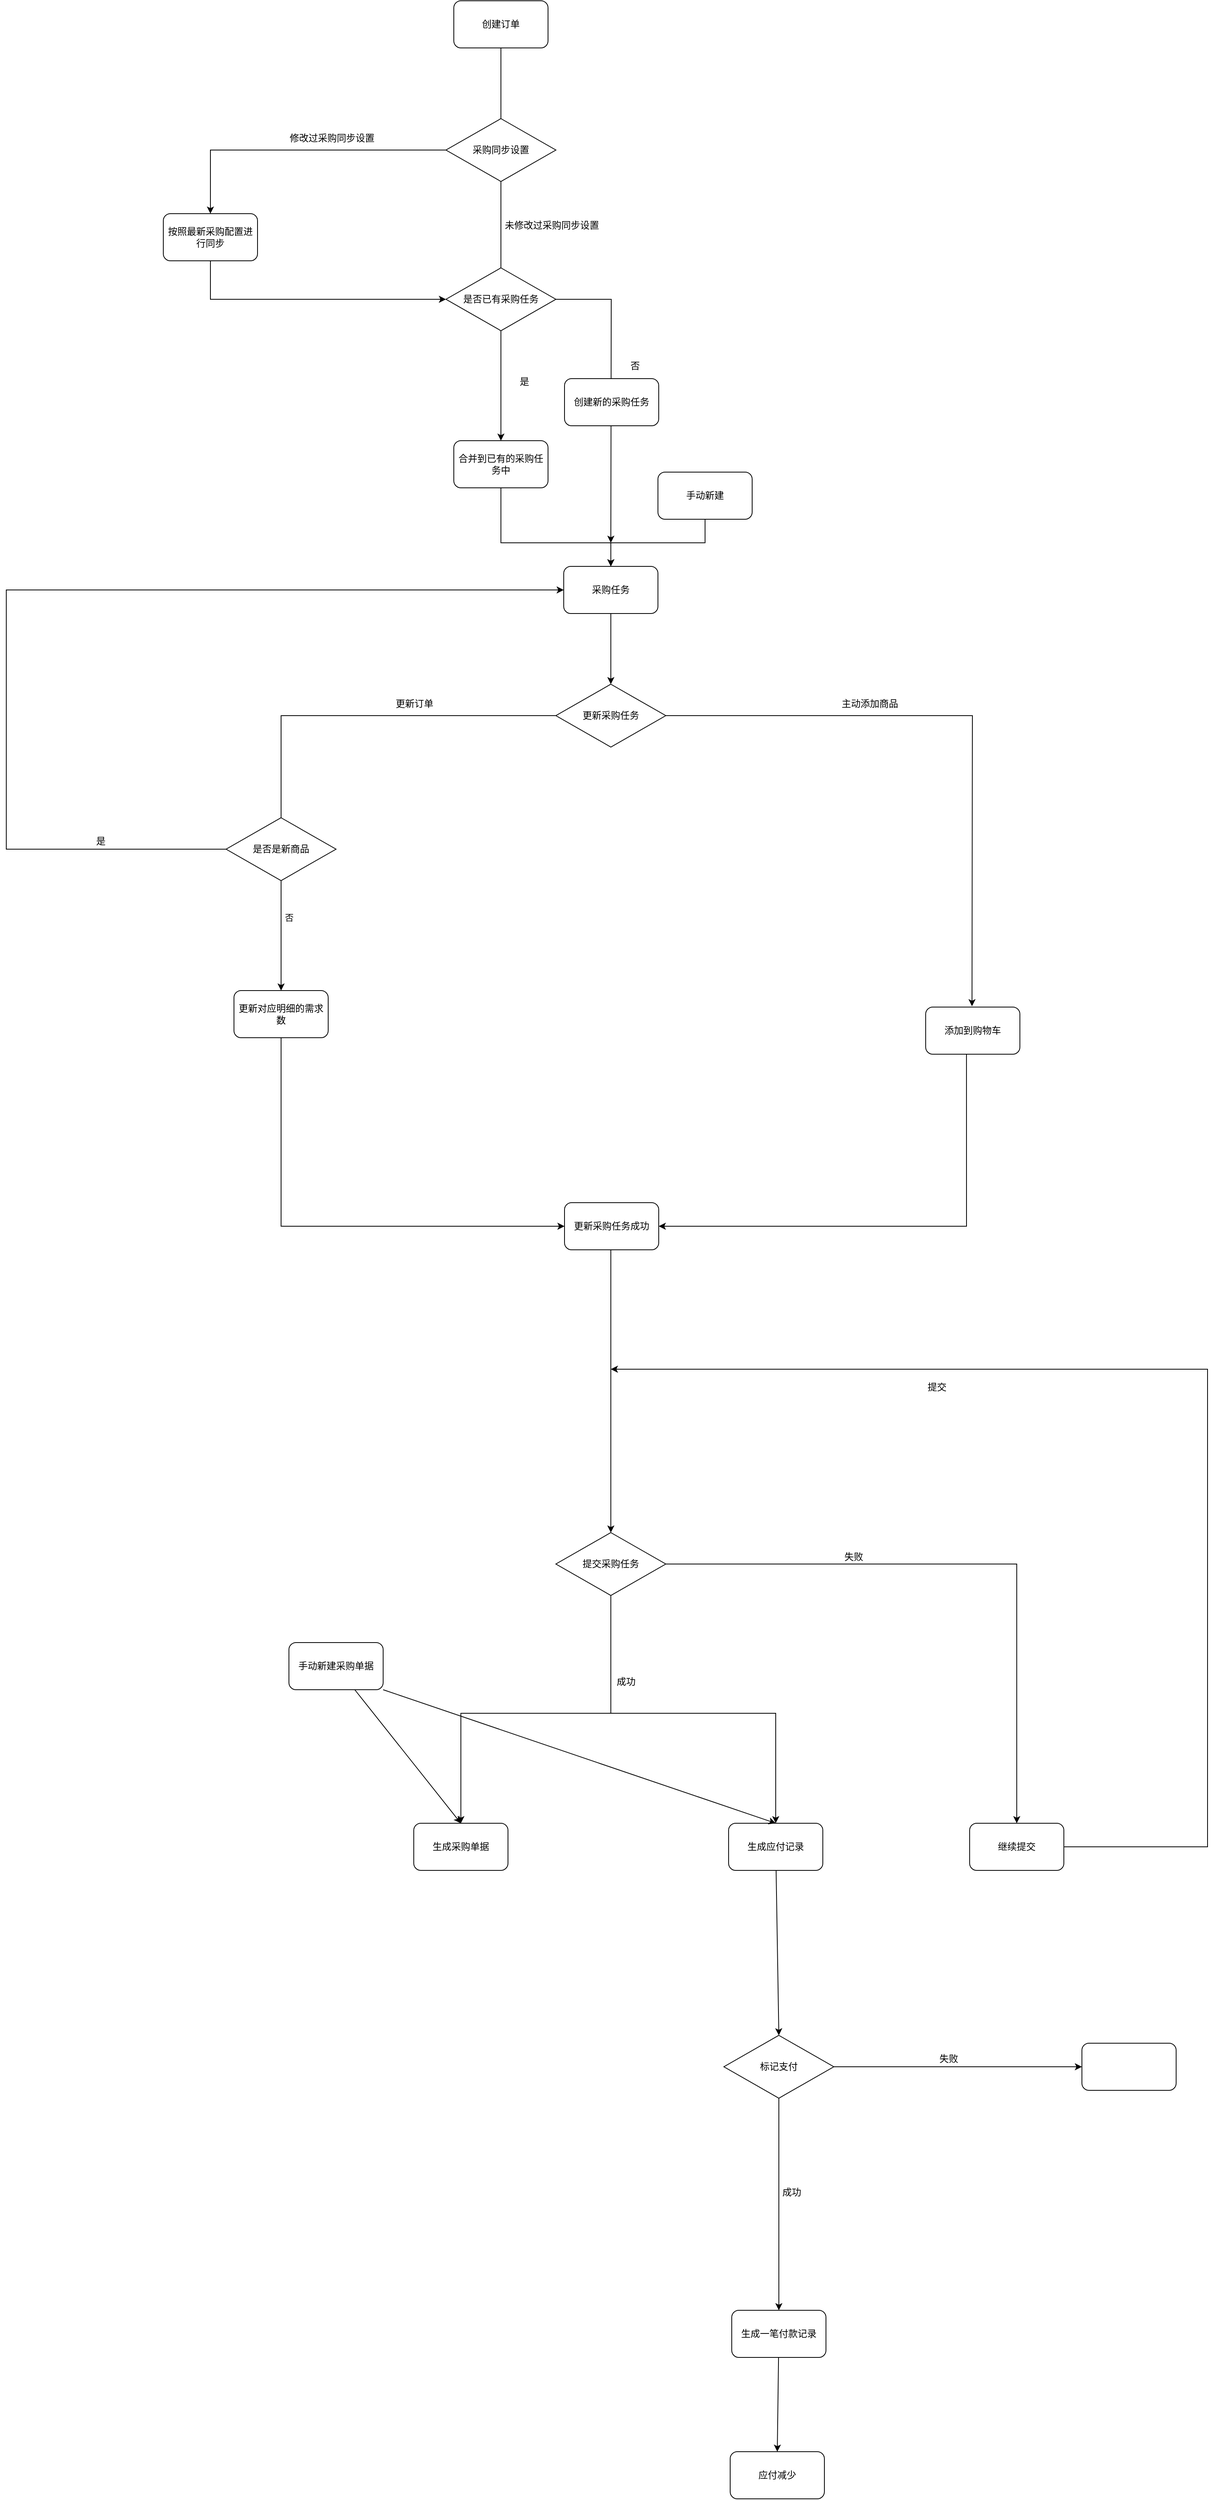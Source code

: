 <mxfile version="20.3.0" type="github">
  <diagram id="ye2RUaFVlnxV50ZEqhlz" name="第 1 页">
    <mxGraphModel dx="2249" dy="1941" grid="1" gridSize="10" guides="1" tooltips="1" connect="1" arrows="1" fold="1" page="1" pageScale="1" pageWidth="827" pageHeight="1169" math="0" shadow="0">
      <root>
        <mxCell id="0" />
        <mxCell id="1" parent="0" />
        <mxCell id="lqc4Ca-nyEtZ-Kyz2MPw-1" value="创建订单" style="rounded=1;whiteSpace=wrap;html=1;" parent="1" vertex="1">
          <mxGeometry x="170" y="-480" width="120" height="60" as="geometry" />
        </mxCell>
        <mxCell id="lqc4Ca-nyEtZ-Kyz2MPw-5" style="edgeStyle=orthogonalEdgeStyle;rounded=0;orthogonalLoop=1;jettySize=auto;html=1;entryX=0.5;entryY=0;entryDx=0;entryDy=0;" parent="1" source="lqc4Ca-nyEtZ-Kyz2MPw-2" target="lqc4Ca-nyEtZ-Kyz2MPw-3" edge="1">
          <mxGeometry relative="1" as="geometry" />
        </mxCell>
        <mxCell id="lqc4Ca-nyEtZ-Kyz2MPw-2" value="手动新建" style="rounded=1;whiteSpace=wrap;html=1;" parent="1" vertex="1">
          <mxGeometry x="430" y="120" width="120" height="60" as="geometry" />
        </mxCell>
        <mxCell id="8KBfvsnZZaP_vf3h1O1c-1" style="edgeStyle=orthogonalEdgeStyle;rounded=0;orthogonalLoop=1;jettySize=auto;html=1;exitX=0.5;exitY=1;exitDx=0;exitDy=0;entryX=0.5;entryY=0;entryDx=0;entryDy=0;" parent="1" source="lqc4Ca-nyEtZ-Kyz2MPw-3" edge="1">
          <mxGeometry relative="1" as="geometry">
            <mxPoint x="370" y="390" as="targetPoint" />
          </mxGeometry>
        </mxCell>
        <mxCell id="lqc4Ca-nyEtZ-Kyz2MPw-3" value="采购任务" style="rounded=1;whiteSpace=wrap;html=1;" parent="1" vertex="1">
          <mxGeometry x="310" y="240" width="120" height="60" as="geometry" />
        </mxCell>
        <mxCell id="8KBfvsnZZaP_vf3h1O1c-4" style="edgeStyle=orthogonalEdgeStyle;rounded=0;orthogonalLoop=1;jettySize=auto;html=1;startArrow=none;" parent="1" source="8KBfvsnZZaP_vf3h1O1c-8" edge="1">
          <mxGeometry relative="1" as="geometry">
            <mxPoint x="-50" y="780" as="targetPoint" />
          </mxGeometry>
        </mxCell>
        <mxCell id="8KBfvsnZZaP_vf3h1O1c-12" value="否" style="edgeLabel;html=1;align=center;verticalAlign=middle;resizable=0;points=[];" parent="8KBfvsnZZaP_vf3h1O1c-4" vertex="1" connectable="0">
          <mxGeometry x="-0.329" y="5" relative="1" as="geometry">
            <mxPoint x="5" as="offset" />
          </mxGeometry>
        </mxCell>
        <mxCell id="8KBfvsnZZaP_vf3h1O1c-5" style="edgeStyle=orthogonalEdgeStyle;rounded=0;orthogonalLoop=1;jettySize=auto;html=1;" parent="1" source="8KBfvsnZZaP_vf3h1O1c-3" edge="1">
          <mxGeometry relative="1" as="geometry">
            <mxPoint x="830" y="800" as="targetPoint" />
          </mxGeometry>
        </mxCell>
        <mxCell id="8KBfvsnZZaP_vf3h1O1c-3" value="更新采购任务" style="rhombus;whiteSpace=wrap;html=1;" parent="1" vertex="1">
          <mxGeometry x="300" y="390" width="140" height="80" as="geometry" />
        </mxCell>
        <mxCell id="8KBfvsnZZaP_vf3h1O1c-6" value="更新订单" style="text;html=1;strokeColor=none;fillColor=none;align=center;verticalAlign=middle;whiteSpace=wrap;rounded=0;" parent="1" vertex="1">
          <mxGeometry x="90" y="400" width="60" height="30" as="geometry" />
        </mxCell>
        <mxCell id="8KBfvsnZZaP_vf3h1O1c-7" value="主动添加商品" style="text;html=1;strokeColor=none;fillColor=none;align=center;verticalAlign=middle;whiteSpace=wrap;rounded=0;" parent="1" vertex="1">
          <mxGeometry x="660" y="400" width="80" height="30" as="geometry" />
        </mxCell>
        <mxCell id="8KBfvsnZZaP_vf3h1O1c-10" style="edgeStyle=orthogonalEdgeStyle;rounded=0;orthogonalLoop=1;jettySize=auto;html=1;entryX=0;entryY=0.5;entryDx=0;entryDy=0;" parent="1" source="8KBfvsnZZaP_vf3h1O1c-8" target="lqc4Ca-nyEtZ-Kyz2MPw-3" edge="1">
          <mxGeometry relative="1" as="geometry">
            <Array as="points">
              <mxPoint x="-400" y="600" />
              <mxPoint x="-400" y="270" />
            </Array>
          </mxGeometry>
        </mxCell>
        <mxCell id="8KBfvsnZZaP_vf3h1O1c-8" value="是否是新商品" style="rhombus;whiteSpace=wrap;html=1;" parent="1" vertex="1">
          <mxGeometry x="-120" y="560" width="140" height="80" as="geometry" />
        </mxCell>
        <mxCell id="8KBfvsnZZaP_vf3h1O1c-9" value="" style="edgeStyle=orthogonalEdgeStyle;rounded=0;orthogonalLoop=1;jettySize=auto;html=1;endArrow=none;" parent="1" source="8KBfvsnZZaP_vf3h1O1c-3" target="8KBfvsnZZaP_vf3h1O1c-8" edge="1">
          <mxGeometry relative="1" as="geometry">
            <mxPoint x="-50" y="780" as="targetPoint" />
            <mxPoint x="300" y="430" as="sourcePoint" />
          </mxGeometry>
        </mxCell>
        <mxCell id="8KBfvsnZZaP_vf3h1O1c-11" value="是" style="text;html=1;align=center;verticalAlign=middle;resizable=0;points=[];autosize=1;strokeColor=none;fillColor=none;" parent="1" vertex="1">
          <mxGeometry x="-300" y="575" width="40" height="30" as="geometry" />
        </mxCell>
        <mxCell id="45WwR3JrkO743gfdt4Gs-3" style="edgeStyle=orthogonalEdgeStyle;rounded=0;orthogonalLoop=1;jettySize=auto;html=1;entryX=1;entryY=0.5;entryDx=0;entryDy=0;exitX=0.433;exitY=1;exitDx=0;exitDy=0;exitPerimeter=0;" edge="1" parent="1" source="8KBfvsnZZaP_vf3h1O1c-13" target="45WwR3JrkO743gfdt4Gs-1">
          <mxGeometry relative="1" as="geometry" />
        </mxCell>
        <mxCell id="8KBfvsnZZaP_vf3h1O1c-13" value="添加到购物车" style="rounded=1;whiteSpace=wrap;html=1;" parent="1" vertex="1">
          <mxGeometry x="771" y="801" width="120" height="60" as="geometry" />
        </mxCell>
        <mxCell id="8KBfvsnZZaP_vf3h1O1c-17" style="edgeStyle=orthogonalEdgeStyle;rounded=0;orthogonalLoop=1;jettySize=auto;html=1;entryX=0;entryY=0.5;entryDx=0;entryDy=0;" parent="1" source="8KBfvsnZZaP_vf3h1O1c-14" edge="1" target="45WwR3JrkO743gfdt4Gs-1">
          <mxGeometry relative="1" as="geometry">
            <mxPoint x="-50" y="1020" as="targetPoint" />
            <Array as="points">
              <mxPoint x="-50" y="1080" />
            </Array>
          </mxGeometry>
        </mxCell>
        <mxCell id="8KBfvsnZZaP_vf3h1O1c-14" value="更新对应明细的需求数" style="rounded=1;whiteSpace=wrap;html=1;" parent="1" vertex="1">
          <mxGeometry x="-110" y="780" width="120" height="60" as="geometry" />
        </mxCell>
        <mxCell id="8KBfvsnZZaP_vf3h1O1c-29" style="edgeStyle=orthogonalEdgeStyle;rounded=0;orthogonalLoop=1;jettySize=auto;html=1;entryX=0.5;entryY=0;entryDx=0;entryDy=0;" parent="1" source="8KBfvsnZZaP_vf3h1O1c-19" target="8KBfvsnZZaP_vf3h1O1c-24" edge="1">
          <mxGeometry relative="1" as="geometry" />
        </mxCell>
        <mxCell id="8KBfvsnZZaP_vf3h1O1c-19" value="采购同步设置" style="rhombus;whiteSpace=wrap;html=1;" parent="1" vertex="1">
          <mxGeometry x="160" y="-330" width="140" height="80" as="geometry" />
        </mxCell>
        <mxCell id="8KBfvsnZZaP_vf3h1O1c-20" value="" style="edgeStyle=orthogonalEdgeStyle;rounded=0;orthogonalLoop=1;jettySize=auto;html=1;entryX=0.5;entryY=0;entryDx=0;entryDy=0;exitX=0.5;exitY=1;exitDx=0;exitDy=0;endArrow=none;" parent="1" source="lqc4Ca-nyEtZ-Kyz2MPw-1" target="8KBfvsnZZaP_vf3h1O1c-19" edge="1">
          <mxGeometry relative="1" as="geometry">
            <mxPoint x="230" y="-240" as="sourcePoint" />
            <mxPoint x="370" y="240" as="targetPoint" />
          </mxGeometry>
        </mxCell>
        <mxCell id="8KBfvsnZZaP_vf3h1O1c-21" value="未修改过采购同步设置" style="text;html=1;strokeColor=none;fillColor=none;align=center;verticalAlign=middle;whiteSpace=wrap;rounded=0;" parent="1" vertex="1">
          <mxGeometry x="230" y="-209" width="130" height="30" as="geometry" />
        </mxCell>
        <mxCell id="8KBfvsnZZaP_vf3h1O1c-23" value="修改过采购同步设置" style="text;html=1;strokeColor=none;fillColor=none;align=center;verticalAlign=middle;whiteSpace=wrap;rounded=0;" parent="1" vertex="1">
          <mxGeometry x="-40" y="-320" width="110" height="30" as="geometry" />
        </mxCell>
        <mxCell id="8KBfvsnZZaP_vf3h1O1c-30" style="edgeStyle=orthogonalEdgeStyle;rounded=0;orthogonalLoop=1;jettySize=auto;html=1;entryX=0;entryY=0.5;entryDx=0;entryDy=0;" parent="1" source="8KBfvsnZZaP_vf3h1O1c-24" target="8KBfvsnZZaP_vf3h1O1c-26" edge="1">
          <mxGeometry relative="1" as="geometry">
            <Array as="points">
              <mxPoint x="-140" y="-100" />
            </Array>
          </mxGeometry>
        </mxCell>
        <mxCell id="8KBfvsnZZaP_vf3h1O1c-24" value="按照最新采购配置进行同步" style="rounded=1;whiteSpace=wrap;html=1;" parent="1" vertex="1">
          <mxGeometry x="-200" y="-209" width="120" height="60" as="geometry" />
        </mxCell>
        <mxCell id="8KBfvsnZZaP_vf3h1O1c-32" style="edgeStyle=orthogonalEdgeStyle;rounded=0;orthogonalLoop=1;jettySize=auto;html=1;" parent="1" source="8KBfvsnZZaP_vf3h1O1c-26" target="8KBfvsnZZaP_vf3h1O1c-31" edge="1">
          <mxGeometry relative="1" as="geometry" />
        </mxCell>
        <mxCell id="YzICnzGHHdCxPfi3_mu3-2" style="edgeStyle=orthogonalEdgeStyle;rounded=0;orthogonalLoop=1;jettySize=auto;html=1;" parent="1" source="8KBfvsnZZaP_vf3h1O1c-26" edge="1">
          <mxGeometry relative="1" as="geometry">
            <mxPoint x="370" y="210" as="targetPoint" />
          </mxGeometry>
        </mxCell>
        <mxCell id="8KBfvsnZZaP_vf3h1O1c-26" value="是否已有采购任务" style="rhombus;whiteSpace=wrap;html=1;" parent="1" vertex="1">
          <mxGeometry x="160" y="-140" width="140" height="80" as="geometry" />
        </mxCell>
        <mxCell id="8KBfvsnZZaP_vf3h1O1c-27" value="" style="edgeStyle=orthogonalEdgeStyle;rounded=0;orthogonalLoop=1;jettySize=auto;html=1;entryX=0.5;entryY=0;entryDx=0;entryDy=0;exitX=0.5;exitY=1;exitDx=0;exitDy=0;startArrow=none;endArrow=none;" parent="1" source="8KBfvsnZZaP_vf3h1O1c-19" target="8KBfvsnZZaP_vf3h1O1c-26" edge="1">
          <mxGeometry relative="1" as="geometry">
            <mxPoint x="230" y="-250" as="sourcePoint" />
            <mxPoint x="370" y="240" as="targetPoint" />
          </mxGeometry>
        </mxCell>
        <mxCell id="8KBfvsnZZaP_vf3h1O1c-34" style="edgeStyle=orthogonalEdgeStyle;rounded=0;orthogonalLoop=1;jettySize=auto;html=1;entryX=0.5;entryY=0;entryDx=0;entryDy=0;" parent="1" source="8KBfvsnZZaP_vf3h1O1c-31" target="lqc4Ca-nyEtZ-Kyz2MPw-3" edge="1">
          <mxGeometry relative="1" as="geometry">
            <Array as="points">
              <mxPoint x="230" y="210" />
              <mxPoint x="370" y="210" />
            </Array>
          </mxGeometry>
        </mxCell>
        <mxCell id="8KBfvsnZZaP_vf3h1O1c-31" value="合并到已有的采购任务中" style="rounded=1;whiteSpace=wrap;html=1;" parent="1" vertex="1">
          <mxGeometry x="170" y="80" width="120" height="60" as="geometry" />
        </mxCell>
        <mxCell id="YzICnzGHHdCxPfi3_mu3-1" value="是" style="text;html=1;strokeColor=none;fillColor=none;align=center;verticalAlign=middle;whiteSpace=wrap;rounded=0;" parent="1" vertex="1">
          <mxGeometry x="230" y="-10" width="60" height="30" as="geometry" />
        </mxCell>
        <mxCell id="YzICnzGHHdCxPfi3_mu3-3" value="否" style="text;html=1;strokeColor=none;fillColor=none;align=center;verticalAlign=middle;whiteSpace=wrap;rounded=0;" parent="1" vertex="1">
          <mxGeometry x="371" y="-30" width="60" height="30" as="geometry" />
        </mxCell>
        <mxCell id="YzICnzGHHdCxPfi3_mu3-4" value="创建新的采购任务" style="rounded=1;whiteSpace=wrap;html=1;" parent="1" vertex="1">
          <mxGeometry x="311" y="1" width="120" height="60" as="geometry" />
        </mxCell>
        <mxCell id="45WwR3JrkO743gfdt4Gs-5" style="edgeStyle=orthogonalEdgeStyle;rounded=0;orthogonalLoop=1;jettySize=auto;html=1;entryX=0.5;entryY=0;entryDx=0;entryDy=0;" edge="1" parent="1" source="45WwR3JrkO743gfdt4Gs-1" target="45WwR3JrkO743gfdt4Gs-4">
          <mxGeometry relative="1" as="geometry">
            <Array as="points">
              <mxPoint x="370" y="1210" />
              <mxPoint x="370" y="1210" />
            </Array>
          </mxGeometry>
        </mxCell>
        <mxCell id="45WwR3JrkO743gfdt4Gs-1" value="更新采购任务成功" style="rounded=1;whiteSpace=wrap;html=1;" vertex="1" parent="1">
          <mxGeometry x="311" y="1050" width="120" height="60" as="geometry" />
        </mxCell>
        <mxCell id="45WwR3JrkO743gfdt4Gs-6" style="edgeStyle=orthogonalEdgeStyle;rounded=0;orthogonalLoop=1;jettySize=auto;html=1;entryX=0.5;entryY=0;entryDx=0;entryDy=0;" edge="1" parent="1" source="45WwR3JrkO743gfdt4Gs-4" target="45WwR3JrkO743gfdt4Gs-11">
          <mxGeometry relative="1" as="geometry">
            <mxPoint x="370" y="1840" as="targetPoint" />
            <Array as="points">
              <mxPoint x="370" y="1700" />
              <mxPoint x="179" y="1700" />
            </Array>
          </mxGeometry>
        </mxCell>
        <mxCell id="45WwR3JrkO743gfdt4Gs-7" style="edgeStyle=orthogonalEdgeStyle;rounded=0;orthogonalLoop=1;jettySize=auto;html=1;entryX=0.5;entryY=0;entryDx=0;entryDy=0;" edge="1" parent="1" source="45WwR3JrkO743gfdt4Gs-4" target="45WwR3JrkO743gfdt4Gs-14">
          <mxGeometry relative="1" as="geometry">
            <mxPoint x="850" y="1510" as="targetPoint" />
          </mxGeometry>
        </mxCell>
        <mxCell id="45WwR3JrkO743gfdt4Gs-13" style="edgeStyle=orthogonalEdgeStyle;rounded=0;orthogonalLoop=1;jettySize=auto;html=1;entryX=0.5;entryY=0;entryDx=0;entryDy=0;" edge="1" parent="1" source="45WwR3JrkO743gfdt4Gs-4" target="45WwR3JrkO743gfdt4Gs-12">
          <mxGeometry relative="1" as="geometry">
            <Array as="points">
              <mxPoint x="370" y="1700" />
              <mxPoint x="580" y="1700" />
            </Array>
          </mxGeometry>
        </mxCell>
        <mxCell id="45WwR3JrkO743gfdt4Gs-4" value="提交采购任务" style="rhombus;whiteSpace=wrap;html=1;" vertex="1" parent="1">
          <mxGeometry x="300" y="1470" width="140" height="80" as="geometry" />
        </mxCell>
        <mxCell id="45WwR3JrkO743gfdt4Gs-9" value="失败" style="text;html=1;align=center;verticalAlign=middle;resizable=0;points=[];autosize=1;strokeColor=none;fillColor=none;" vertex="1" parent="1">
          <mxGeometry x="654" y="1486" width="50" height="30" as="geometry" />
        </mxCell>
        <mxCell id="45WwR3JrkO743gfdt4Gs-10" value="成功" style="text;html=1;align=center;verticalAlign=middle;resizable=0;points=[];autosize=1;strokeColor=none;fillColor=none;" vertex="1" parent="1">
          <mxGeometry x="364" y="1645" width="50" height="30" as="geometry" />
        </mxCell>
        <mxCell id="45WwR3JrkO743gfdt4Gs-11" value="生成采购单据" style="rounded=1;whiteSpace=wrap;html=1;" vertex="1" parent="1">
          <mxGeometry x="119" y="1840" width="120" height="60" as="geometry" />
        </mxCell>
        <mxCell id="45WwR3JrkO743gfdt4Gs-26" style="edgeStyle=none;rounded=0;orthogonalLoop=1;jettySize=auto;html=1;entryX=0.5;entryY=0;entryDx=0;entryDy=0;" edge="1" parent="1" source="45WwR3JrkO743gfdt4Gs-12" target="45WwR3JrkO743gfdt4Gs-25">
          <mxGeometry relative="1" as="geometry" />
        </mxCell>
        <mxCell id="45WwR3JrkO743gfdt4Gs-12" value="生成应付记录" style="rounded=1;whiteSpace=wrap;html=1;" vertex="1" parent="1">
          <mxGeometry x="520" y="1840" width="120" height="60" as="geometry" />
        </mxCell>
        <mxCell id="45WwR3JrkO743gfdt4Gs-15" style="edgeStyle=orthogonalEdgeStyle;rounded=0;orthogonalLoop=1;jettySize=auto;html=1;" edge="1" parent="1" source="45WwR3JrkO743gfdt4Gs-14">
          <mxGeometry relative="1" as="geometry">
            <mxPoint x="370" y="1262" as="targetPoint" />
            <Array as="points">
              <mxPoint x="1130" y="1870" />
              <mxPoint x="1130" y="1262" />
            </Array>
          </mxGeometry>
        </mxCell>
        <mxCell id="45WwR3JrkO743gfdt4Gs-14" value="继续提交" style="rounded=1;whiteSpace=wrap;html=1;" vertex="1" parent="1">
          <mxGeometry x="827" y="1840" width="120" height="60" as="geometry" />
        </mxCell>
        <mxCell id="45WwR3JrkO743gfdt4Gs-18" value="提交" style="text;html=1;align=center;verticalAlign=middle;resizable=0;points=[];autosize=1;strokeColor=none;fillColor=none;" vertex="1" parent="1">
          <mxGeometry x="760" y="1270" width="50" height="30" as="geometry" />
        </mxCell>
        <mxCell id="45WwR3JrkO743gfdt4Gs-21" style="rounded=0;orthogonalLoop=1;jettySize=auto;html=1;entryX=0.5;entryY=0;entryDx=0;entryDy=0;" edge="1" parent="1" source="45WwR3JrkO743gfdt4Gs-19" target="45WwR3JrkO743gfdt4Gs-11">
          <mxGeometry relative="1" as="geometry" />
        </mxCell>
        <mxCell id="45WwR3JrkO743gfdt4Gs-24" style="rounded=0;orthogonalLoop=1;jettySize=auto;html=1;entryX=0.5;entryY=0;entryDx=0;entryDy=0;exitX=1;exitY=1;exitDx=0;exitDy=0;" edge="1" parent="1" source="45WwR3JrkO743gfdt4Gs-19" target="45WwR3JrkO743gfdt4Gs-12">
          <mxGeometry relative="1" as="geometry" />
        </mxCell>
        <mxCell id="45WwR3JrkO743gfdt4Gs-19" value="手动新建采购单据" style="rounded=1;whiteSpace=wrap;html=1;" vertex="1" parent="1">
          <mxGeometry x="-40" y="1610" width="120" height="60" as="geometry" />
        </mxCell>
        <mxCell id="45WwR3JrkO743gfdt4Gs-27" style="edgeStyle=none;rounded=0;orthogonalLoop=1;jettySize=auto;html=1;" edge="1" parent="1" source="45WwR3JrkO743gfdt4Gs-25">
          <mxGeometry relative="1" as="geometry">
            <mxPoint x="584" y="2460" as="targetPoint" />
          </mxGeometry>
        </mxCell>
        <mxCell id="45WwR3JrkO743gfdt4Gs-29" style="edgeStyle=none;rounded=0;orthogonalLoop=1;jettySize=auto;html=1;" edge="1" parent="1" source="45WwR3JrkO743gfdt4Gs-25">
          <mxGeometry relative="1" as="geometry">
            <mxPoint x="970" y="2150" as="targetPoint" />
          </mxGeometry>
        </mxCell>
        <mxCell id="45WwR3JrkO743gfdt4Gs-25" value="标记支付" style="rhombus;whiteSpace=wrap;html=1;" vertex="1" parent="1">
          <mxGeometry x="514" y="2110" width="140" height="80" as="geometry" />
        </mxCell>
        <mxCell id="45WwR3JrkO743gfdt4Gs-28" value="成功" style="text;html=1;align=center;verticalAlign=middle;resizable=0;points=[];autosize=1;strokeColor=none;fillColor=none;" vertex="1" parent="1">
          <mxGeometry x="575" y="2295" width="50" height="30" as="geometry" />
        </mxCell>
        <mxCell id="45WwR3JrkO743gfdt4Gs-30" value="失败" style="text;html=1;align=center;verticalAlign=middle;resizable=0;points=[];autosize=1;strokeColor=none;fillColor=none;" vertex="1" parent="1">
          <mxGeometry x="775" y="2125" width="50" height="30" as="geometry" />
        </mxCell>
        <mxCell id="45WwR3JrkO743gfdt4Gs-34" style="edgeStyle=none;rounded=0;orthogonalLoop=1;jettySize=auto;html=1;entryX=0.5;entryY=0;entryDx=0;entryDy=0;" edge="1" parent="1" source="45WwR3JrkO743gfdt4Gs-31" target="45WwR3JrkO743gfdt4Gs-33">
          <mxGeometry relative="1" as="geometry" />
        </mxCell>
        <mxCell id="45WwR3JrkO743gfdt4Gs-31" value="生成一笔付款记录" style="rounded=1;whiteSpace=wrap;html=1;" vertex="1" parent="1">
          <mxGeometry x="524" y="2460" width="120" height="60" as="geometry" />
        </mxCell>
        <mxCell id="45WwR3JrkO743gfdt4Gs-32" value="" style="rounded=1;whiteSpace=wrap;html=1;" vertex="1" parent="1">
          <mxGeometry x="970" y="2120" width="120" height="60" as="geometry" />
        </mxCell>
        <mxCell id="45WwR3JrkO743gfdt4Gs-33" value="应付减少" style="rounded=1;whiteSpace=wrap;html=1;" vertex="1" parent="1">
          <mxGeometry x="522" y="2640" width="120" height="60" as="geometry" />
        </mxCell>
      </root>
    </mxGraphModel>
  </diagram>
</mxfile>
